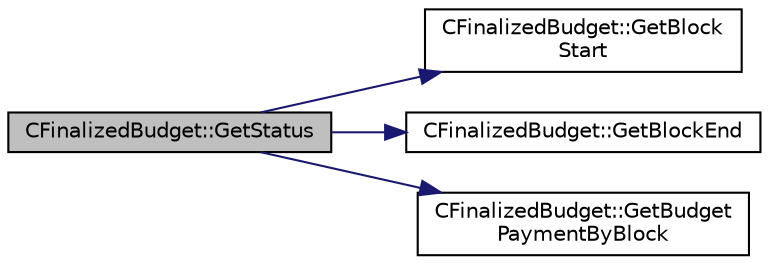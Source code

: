 digraph "CFinalizedBudget::GetStatus"
{
  edge [fontname="Helvetica",fontsize="10",labelfontname="Helvetica",labelfontsize="10"];
  node [fontname="Helvetica",fontsize="10",shape=record];
  rankdir="LR";
  Node73 [label="CFinalizedBudget::GetStatus",height=0.2,width=0.4,color="black", fillcolor="grey75", style="filled", fontcolor="black"];
  Node73 -> Node74 [color="midnightblue",fontsize="10",style="solid",fontname="Helvetica"];
  Node74 [label="CFinalizedBudget::GetBlock\lStart",height=0.2,width=0.4,color="black", fillcolor="white", style="filled",URL="$class_c_finalized_budget.html#adf320ff0b74a982c0aadc5d8a5e168db"];
  Node73 -> Node75 [color="midnightblue",fontsize="10",style="solid",fontname="Helvetica"];
  Node75 [label="CFinalizedBudget::GetBlockEnd",height=0.2,width=0.4,color="black", fillcolor="white", style="filled",URL="$class_c_finalized_budget.html#a45b354d7c3ea65128130cf28e78f4bf4"];
  Node73 -> Node76 [color="midnightblue",fontsize="10",style="solid",fontname="Helvetica"];
  Node76 [label="CFinalizedBudget::GetBudget\lPaymentByBlock",height=0.2,width=0.4,color="black", fillcolor="white", style="filled",URL="$class_c_finalized_budget.html#aa5ec8ed8c03ce6bbc1c49edd942501c8"];
}
